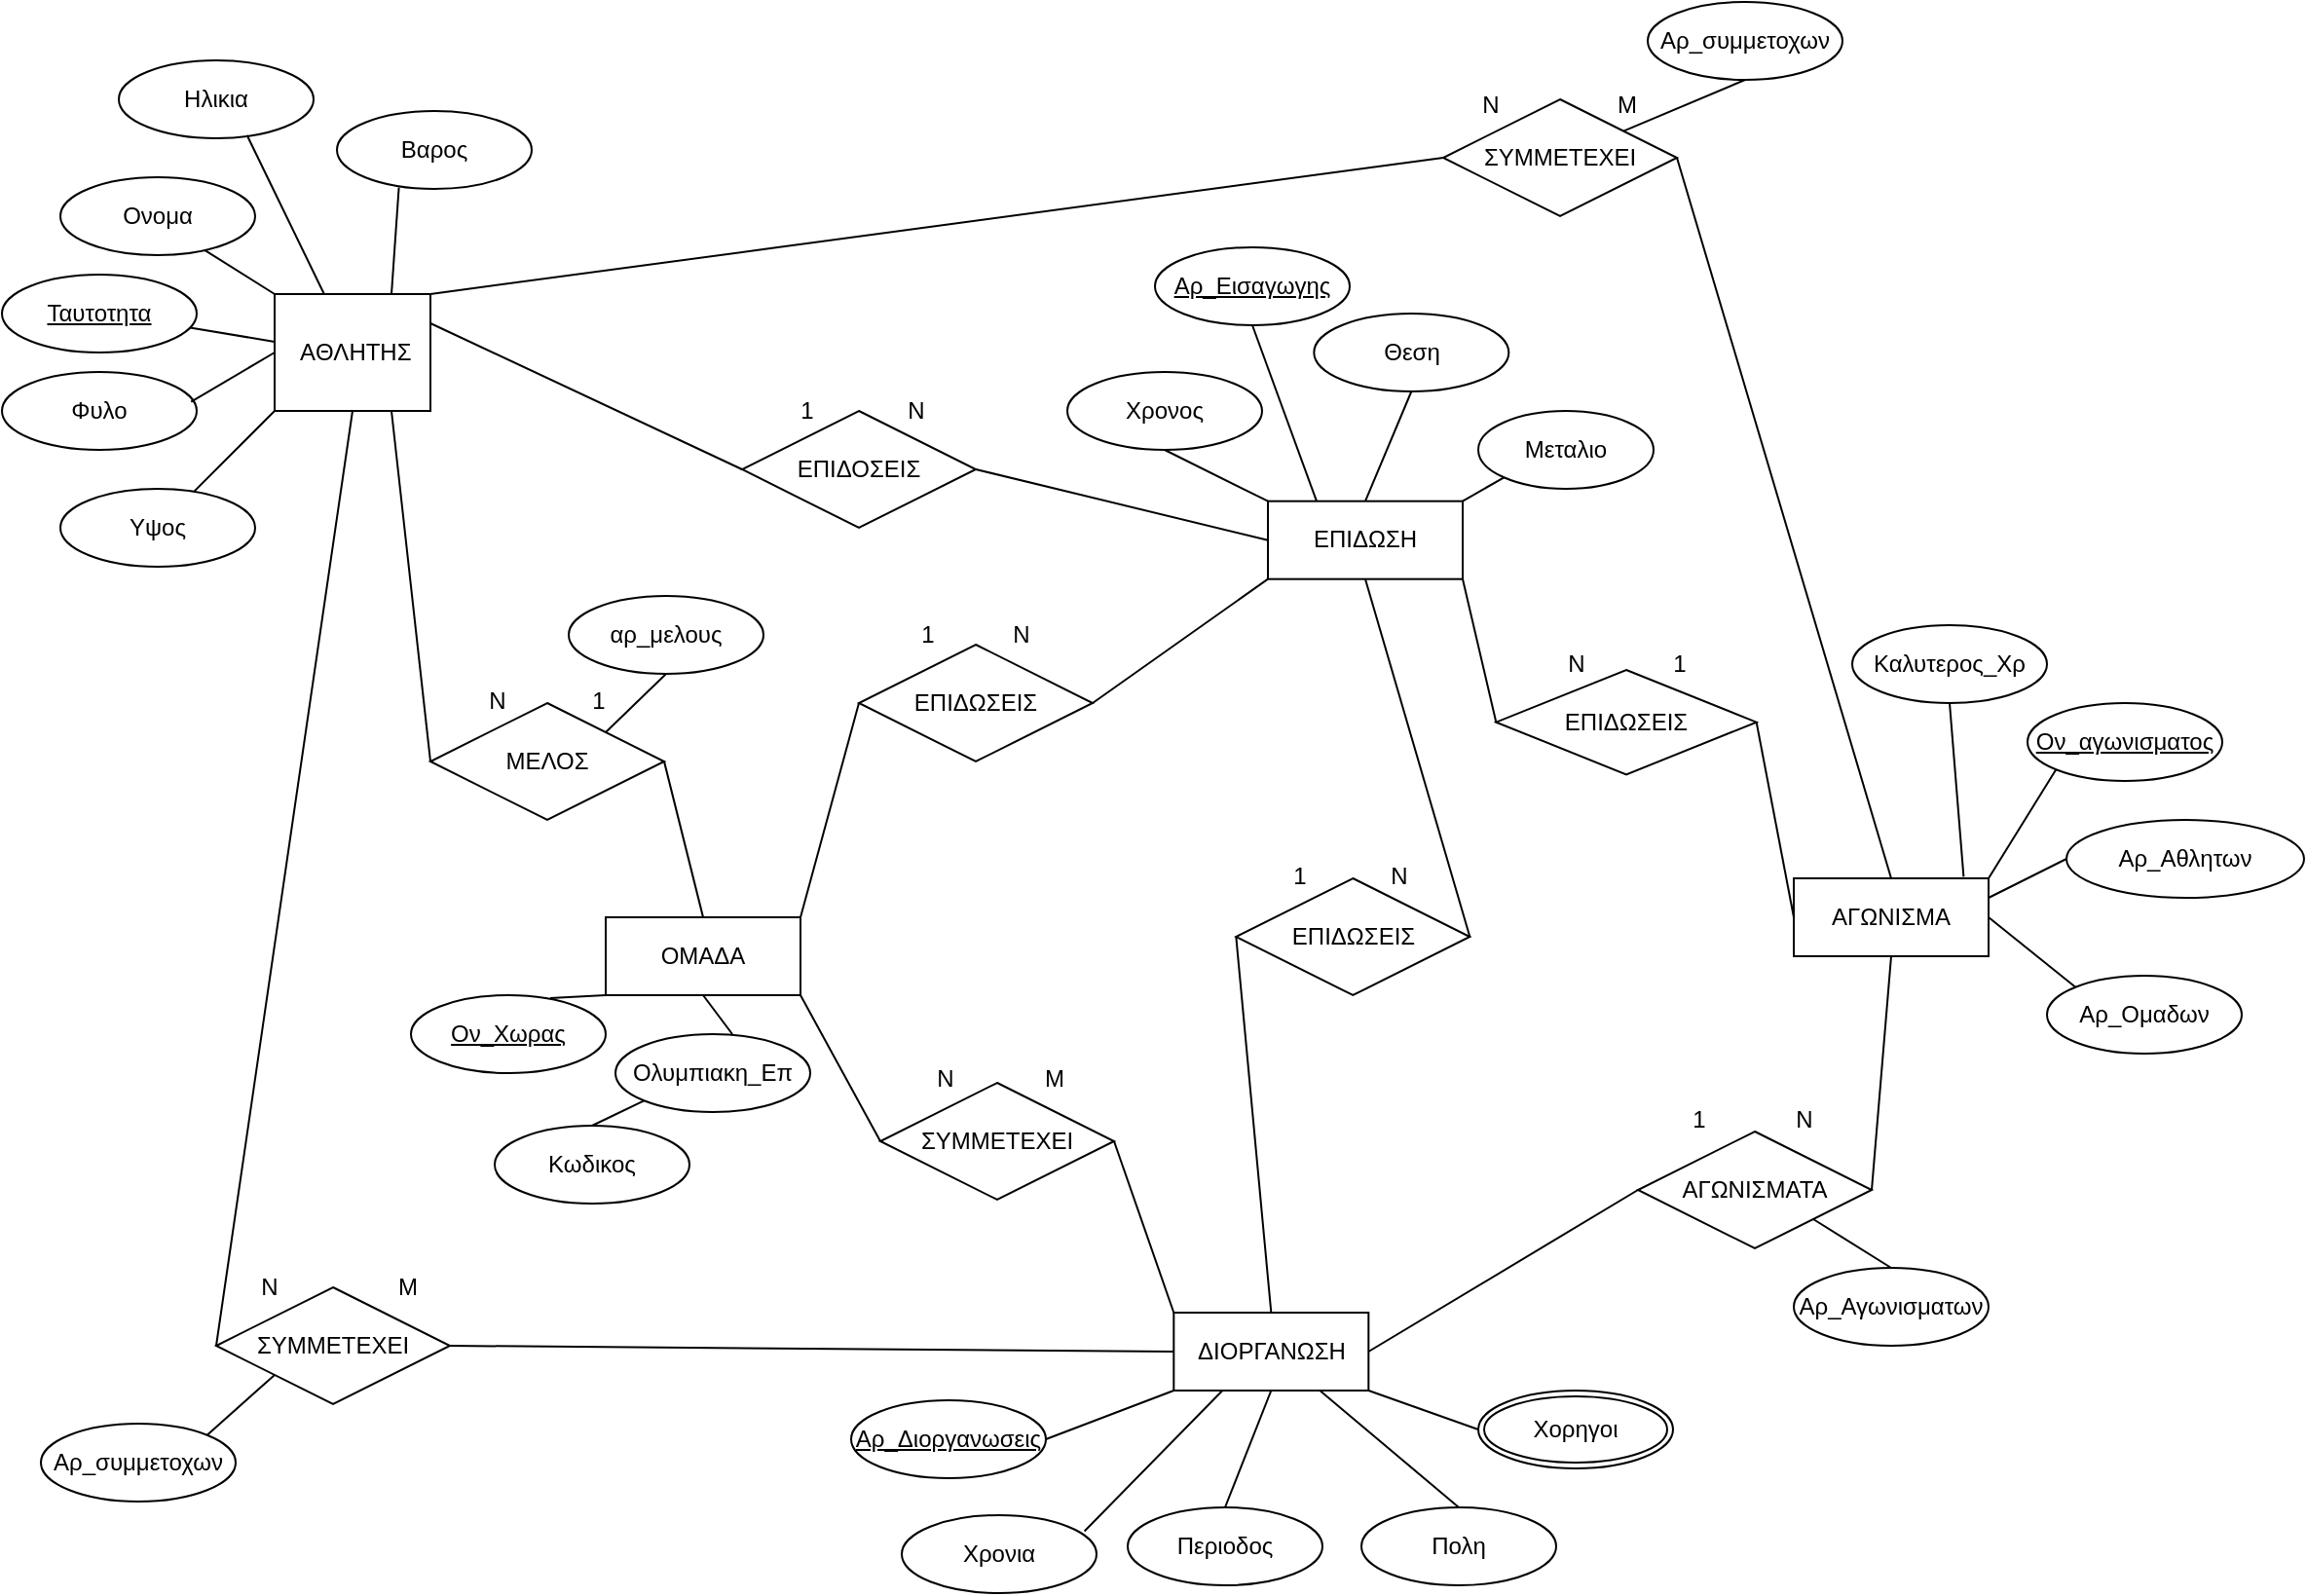 <mxfile version="24.2.2" type="github">
  <diagram name="Page-1" id="Fgl1zo-gYxCu_BVwuSPd">
    <mxGraphModel dx="555" dy="915" grid="0" gridSize="10" guides="1" tooltips="1" connect="1" arrows="1" fold="1" page="0" pageScale="1" pageWidth="850" pageHeight="1100" math="0" shadow="0">
      <root>
        <mxCell id="0" />
        <mxCell id="1" parent="0" />
        <mxCell id="SaBOYFDtfnJBCHH9wNTG-1" value="&amp;nbsp;AΘΛΗΤΗΣ" style="rounded=0;whiteSpace=wrap;html=1;" parent="1" vertex="1">
          <mxGeometry x="150" y="290" width="80" height="60" as="geometry" />
        </mxCell>
        <mxCell id="SaBOYFDtfnJBCHH9wNTG-2" value="Ονομα" style="ellipse;whiteSpace=wrap;html=1;align=center;rotation=0;" parent="1" vertex="1">
          <mxGeometry x="40" y="230" width="100" height="40" as="geometry" />
        </mxCell>
        <mxCell id="SaBOYFDtfnJBCHH9wNTG-3" value="Ηλικια" style="ellipse;whiteSpace=wrap;html=1;align=center;" parent="1" vertex="1">
          <mxGeometry x="70" y="170" width="100" height="40" as="geometry" />
        </mxCell>
        <mxCell id="SaBOYFDtfnJBCHH9wNTG-4" value="" style="endArrow=none;html=1;rounded=0;exitX=0.743;exitY=0.939;exitDx=0;exitDy=0;exitPerimeter=0;entryX=0;entryY=0;entryDx=0;entryDy=0;" parent="1" source="SaBOYFDtfnJBCHH9wNTG-2" target="SaBOYFDtfnJBCHH9wNTG-1" edge="1">
          <mxGeometry relative="1" as="geometry">
            <mxPoint x="110" y="350" as="sourcePoint" />
            <mxPoint x="270" y="350" as="targetPoint" />
          </mxGeometry>
        </mxCell>
        <mxCell id="SaBOYFDtfnJBCHH9wNTG-5" value="" style="endArrow=none;html=1;rounded=0;entryX=0.658;entryY=0.96;entryDx=0;entryDy=0;entryPerimeter=0;" parent="1" source="SaBOYFDtfnJBCHH9wNTG-1" target="SaBOYFDtfnJBCHH9wNTG-3" edge="1">
          <mxGeometry width="50" height="50" relative="1" as="geometry">
            <mxPoint x="170" y="290" as="sourcePoint" />
            <mxPoint x="190" y="220" as="targetPoint" />
          </mxGeometry>
        </mxCell>
        <mxCell id="SaBOYFDtfnJBCHH9wNTG-9" value="Βαρος" style="ellipse;whiteSpace=wrap;html=1;align=center;" parent="1" vertex="1">
          <mxGeometry x="182" y="196" width="100" height="40" as="geometry" />
        </mxCell>
        <mxCell id="SaBOYFDtfnJBCHH9wNTG-10" value="" style="endArrow=none;html=1;rounded=0;exitX=0.75;exitY=0;exitDx=0;exitDy=0;entryX=0.318;entryY=0.981;entryDx=0;entryDy=0;entryPerimeter=0;" parent="1" source="SaBOYFDtfnJBCHH9wNTG-1" target="SaBOYFDtfnJBCHH9wNTG-9" edge="1">
          <mxGeometry width="50" height="50" relative="1" as="geometry">
            <mxPoint x="240" y="280" as="sourcePoint" />
            <mxPoint x="290" y="230" as="targetPoint" />
          </mxGeometry>
        </mxCell>
        <mxCell id="SaBOYFDtfnJBCHH9wNTG-11" value="Ταυτοτητα" style="ellipse;whiteSpace=wrap;html=1;align=center;fontStyle=4;" parent="1" vertex="1">
          <mxGeometry x="10" y="280" width="100" height="40" as="geometry" />
        </mxCell>
        <mxCell id="SaBOYFDtfnJBCHH9wNTG-12" value="" style="endArrow=none;html=1;rounded=0;entryX=0;entryY=0.408;entryDx=0;entryDy=0;entryPerimeter=0;" parent="1" source="SaBOYFDtfnJBCHH9wNTG-11" target="SaBOYFDtfnJBCHH9wNTG-1" edge="1">
          <mxGeometry width="50" height="50" relative="1" as="geometry">
            <mxPoint x="150" y="320" as="sourcePoint" />
            <mxPoint x="200" y="357.24" as="targetPoint" />
          </mxGeometry>
        </mxCell>
        <mxCell id="SaBOYFDtfnJBCHH9wNTG-13" value="Φυλο" style="ellipse;whiteSpace=wrap;html=1;align=center;" parent="1" vertex="1">
          <mxGeometry x="10" y="330" width="100" height="40" as="geometry" />
        </mxCell>
        <mxCell id="SaBOYFDtfnJBCHH9wNTG-14" value="" style="endArrow=none;html=1;rounded=0;exitX=0.971;exitY=0.383;exitDx=0;exitDy=0;exitPerimeter=0;entryX=0;entryY=0.5;entryDx=0;entryDy=0;" parent="1" source="SaBOYFDtfnJBCHH9wNTG-13" target="SaBOYFDtfnJBCHH9wNTG-1" edge="1">
          <mxGeometry width="50" height="50" relative="1" as="geometry">
            <mxPoint x="150" y="320" as="sourcePoint" />
            <mxPoint x="200" y="270" as="targetPoint" />
          </mxGeometry>
        </mxCell>
        <mxCell id="SaBOYFDtfnJBCHH9wNTG-15" value="Υψος" style="ellipse;whiteSpace=wrap;html=1;align=center;" parent="1" vertex="1">
          <mxGeometry x="40" y="390" width="100" height="40" as="geometry" />
        </mxCell>
        <mxCell id="SaBOYFDtfnJBCHH9wNTG-16" value="" style="endArrow=none;html=1;rounded=0;entryX=0;entryY=1;entryDx=0;entryDy=0;" parent="1" source="SaBOYFDtfnJBCHH9wNTG-15" target="SaBOYFDtfnJBCHH9wNTG-1" edge="1">
          <mxGeometry width="50" height="50" relative="1" as="geometry">
            <mxPoint x="171.12" y="385.34" as="sourcePoint" />
            <mxPoint x="200" y="370.0" as="targetPoint" />
          </mxGeometry>
        </mxCell>
        <mxCell id="SaBOYFDtfnJBCHH9wNTG-17" value="ΣΥΜΜΕΤΕΧΕΙ" style="shape=rhombus;perimeter=rhombusPerimeter;whiteSpace=wrap;html=1;align=center;" parent="1" vertex="1">
          <mxGeometry x="120" y="800" width="120" height="60" as="geometry" />
        </mxCell>
        <mxCell id="SaBOYFDtfnJBCHH9wNTG-18" value="ΜΕΛΟΣ" style="shape=rhombus;perimeter=rhombusPerimeter;whiteSpace=wrap;html=1;align=center;" parent="1" vertex="1">
          <mxGeometry x="230" y="500" width="120" height="60" as="geometry" />
        </mxCell>
        <mxCell id="SaBOYFDtfnJBCHH9wNTG-19" value="ΣΥΜΜΕΤΕΧΕΙ" style="shape=rhombus;perimeter=rhombusPerimeter;whiteSpace=wrap;html=1;align=center;" parent="1" vertex="1">
          <mxGeometry x="750" y="190" width="120" height="60" as="geometry" />
        </mxCell>
        <mxCell id="SaBOYFDtfnJBCHH9wNTG-20" value="" style="endArrow=none;html=1;rounded=0;entryX=0.75;entryY=1;entryDx=0;entryDy=0;exitX=0;exitY=0.5;exitDx=0;exitDy=0;" parent="1" source="SaBOYFDtfnJBCHH9wNTG-18" target="SaBOYFDtfnJBCHH9wNTG-1" edge="1">
          <mxGeometry width="50" height="50" relative="1" as="geometry">
            <mxPoint x="230" y="540" as="sourcePoint" />
            <mxPoint x="280" y="490" as="targetPoint" />
          </mxGeometry>
        </mxCell>
        <mxCell id="SaBOYFDtfnJBCHH9wNTG-21" value="" style="endArrow=none;html=1;rounded=0;entryX=0.5;entryY=1;entryDx=0;entryDy=0;exitX=0;exitY=0.5;exitDx=0;exitDy=0;" parent="1" source="SaBOYFDtfnJBCHH9wNTG-17" target="SaBOYFDtfnJBCHH9wNTG-1" edge="1">
          <mxGeometry width="50" height="50" relative="1" as="geometry">
            <mxPoint x="230" y="440" as="sourcePoint" />
            <mxPoint x="280" y="390" as="targetPoint" />
          </mxGeometry>
        </mxCell>
        <mxCell id="SaBOYFDtfnJBCHH9wNTG-22" value="" style="endArrow=none;html=1;rounded=0;entryX=1;entryY=0;entryDx=0;entryDy=0;exitX=0;exitY=0.5;exitDx=0;exitDy=0;" parent="1" source="SaBOYFDtfnJBCHH9wNTG-19" target="SaBOYFDtfnJBCHH9wNTG-1" edge="1">
          <mxGeometry width="50" height="50" relative="1" as="geometry">
            <mxPoint x="300" y="450" as="sourcePoint" />
            <mxPoint x="350" y="400" as="targetPoint" />
          </mxGeometry>
        </mxCell>
        <mxCell id="SaBOYFDtfnJBCHH9wNTG-23" value="ΟΜΑΔΑ" style="whiteSpace=wrap;html=1;align=center;" parent="1" vertex="1">
          <mxGeometry x="320" y="610" width="100" height="40" as="geometry" />
        </mxCell>
        <mxCell id="SaBOYFDtfnJBCHH9wNTG-24" value="" style="endArrow=none;html=1;rounded=0;entryX=1;entryY=0.5;entryDx=0;entryDy=0;exitX=0.5;exitY=0;exitDx=0;exitDy=0;" parent="1" source="SaBOYFDtfnJBCHH9wNTG-23" target="SaBOYFDtfnJBCHH9wNTG-18" edge="1">
          <mxGeometry width="50" height="50" relative="1" as="geometry">
            <mxPoint x="200" y="640" as="sourcePoint" />
            <mxPoint x="140" y="590" as="targetPoint" />
          </mxGeometry>
        </mxCell>
        <mxCell id="SaBOYFDtfnJBCHH9wNTG-25" value="&lt;u&gt;Ον_Χωρας&lt;/u&gt;" style="ellipse;whiteSpace=wrap;html=1;align=center;" parent="1" vertex="1">
          <mxGeometry x="220" y="650" width="100" height="40" as="geometry" />
        </mxCell>
        <mxCell id="SaBOYFDtfnJBCHH9wNTG-26" value="" style="endArrow=none;html=1;rounded=0;exitX=0.715;exitY=0.037;exitDx=0;exitDy=0;exitPerimeter=0;entryX=0;entryY=1;entryDx=0;entryDy=0;" parent="1" source="SaBOYFDtfnJBCHH9wNTG-25" target="SaBOYFDtfnJBCHH9wNTG-23" edge="1">
          <mxGeometry width="50" height="50" relative="1" as="geometry">
            <mxPoint x="250" y="700" as="sourcePoint" />
            <mxPoint x="300" y="650" as="targetPoint" />
          </mxGeometry>
        </mxCell>
        <mxCell id="SaBOYFDtfnJBCHH9wNTG-27" value="Ολυμπιακη_Επ" style="ellipse;whiteSpace=wrap;html=1;align=center;" parent="1" vertex="1">
          <mxGeometry x="325" y="670" width="100" height="40" as="geometry" />
        </mxCell>
        <mxCell id="SaBOYFDtfnJBCHH9wNTG-28" value="" style="endArrow=none;html=1;rounded=0;exitX=0.6;exitY=0;exitDx=0;exitDy=0;exitPerimeter=0;entryX=0.5;entryY=1;entryDx=0;entryDy=0;" parent="1" source="SaBOYFDtfnJBCHH9wNTG-27" target="SaBOYFDtfnJBCHH9wNTG-23" edge="1">
          <mxGeometry width="50" height="50" relative="1" as="geometry">
            <mxPoint x="290" y="750" as="sourcePoint" />
            <mxPoint x="300" y="690" as="targetPoint" />
          </mxGeometry>
        </mxCell>
        <mxCell id="SaBOYFDtfnJBCHH9wNTG-31" value="ΔΙΟΡΓΑΝΩΣΗ" style="whiteSpace=wrap;html=1;align=center;" parent="1" vertex="1">
          <mxGeometry x="611.66" y="813" width="100" height="40" as="geometry" />
        </mxCell>
        <mxCell id="SaBOYFDtfnJBCHH9wNTG-32" value="ΣΥΜΜΕΤΕΧΕΙ" style="shape=rhombus;perimeter=rhombusPerimeter;whiteSpace=wrap;html=1;align=center;" parent="1" vertex="1">
          <mxGeometry x="461" y="695" width="120" height="60" as="geometry" />
        </mxCell>
        <mxCell id="SaBOYFDtfnJBCHH9wNTG-33" value="" style="endArrow=none;html=1;rounded=0;exitX=1;exitY=1;exitDx=0;exitDy=0;entryX=0;entryY=0.5;entryDx=0;entryDy=0;" parent="1" source="SaBOYFDtfnJBCHH9wNTG-23" target="SaBOYFDtfnJBCHH9wNTG-32" edge="1">
          <mxGeometry width="50" height="50" relative="1" as="geometry">
            <mxPoint x="320" y="800" as="sourcePoint" />
            <mxPoint x="370" y="750" as="targetPoint" />
          </mxGeometry>
        </mxCell>
        <mxCell id="SaBOYFDtfnJBCHH9wNTG-34" value="" style="endArrow=none;html=1;rounded=0;exitX=1;exitY=0.5;exitDx=0;exitDy=0;entryX=0;entryY=0;entryDx=0;entryDy=0;" parent="1" source="SaBOYFDtfnJBCHH9wNTG-32" target="SaBOYFDtfnJBCHH9wNTG-31" edge="1">
          <mxGeometry width="50" height="50" relative="1" as="geometry">
            <mxPoint x="460" y="870" as="sourcePoint" />
            <mxPoint x="550" y="970" as="targetPoint" />
          </mxGeometry>
        </mxCell>
        <mxCell id="SaBOYFDtfnJBCHH9wNTG-36" value="Χρονια" style="ellipse;whiteSpace=wrap;html=1;align=center;" parent="1" vertex="1">
          <mxGeometry x="472" y="917" width="100" height="40" as="geometry" />
        </mxCell>
        <mxCell id="SaBOYFDtfnJBCHH9wNTG-38" value="" style="endArrow=none;html=1;rounded=0;exitX=0.938;exitY=0.206;exitDx=0;exitDy=0;exitPerimeter=0;entryX=0.25;entryY=1;entryDx=0;entryDy=0;" parent="1" source="SaBOYFDtfnJBCHH9wNTG-36" target="SaBOYFDtfnJBCHH9wNTG-31" edge="1">
          <mxGeometry width="50" height="50" relative="1" as="geometry">
            <mxPoint x="453" y="713" as="sourcePoint" />
            <mxPoint x="608" y="863" as="targetPoint" />
          </mxGeometry>
        </mxCell>
        <mxCell id="SaBOYFDtfnJBCHH9wNTG-39" value="Πολη" style="ellipse;whiteSpace=wrap;html=1;align=center;" parent="1" vertex="1">
          <mxGeometry x="708" y="913" width="100" height="40" as="geometry" />
        </mxCell>
        <mxCell id="SaBOYFDtfnJBCHH9wNTG-40" value="" style="endArrow=none;html=1;rounded=0;exitX=0.5;exitY=0;exitDx=0;exitDy=0;entryX=0.75;entryY=1;entryDx=0;entryDy=0;" parent="1" source="SaBOYFDtfnJBCHH9wNTG-39" target="SaBOYFDtfnJBCHH9wNTG-31" edge="1">
          <mxGeometry width="50" height="50" relative="1" as="geometry">
            <mxPoint x="453" y="713" as="sourcePoint" />
            <mxPoint x="568" y="773" as="targetPoint" />
          </mxGeometry>
        </mxCell>
        <mxCell id="SaBOYFDtfnJBCHH9wNTG-41" value="Περιοδος" style="ellipse;whiteSpace=wrap;html=1;align=center;" parent="1" vertex="1">
          <mxGeometry x="588" y="913" width="100" height="40" as="geometry" />
        </mxCell>
        <mxCell id="SaBOYFDtfnJBCHH9wNTG-42" value="" style="endArrow=none;html=1;rounded=0;entryX=0.5;entryY=1;entryDx=0;entryDy=0;exitX=0.5;exitY=0;exitDx=0;exitDy=0;" parent="1" source="SaBOYFDtfnJBCHH9wNTG-41" target="SaBOYFDtfnJBCHH9wNTG-31" edge="1">
          <mxGeometry width="50" height="50" relative="1" as="geometry">
            <mxPoint x="493" y="673" as="sourcePoint" />
            <mxPoint x="543" y="623" as="targetPoint" />
          </mxGeometry>
        </mxCell>
        <mxCell id="SaBOYFDtfnJBCHH9wNTG-44" value="" style="endArrow=none;html=1;rounded=0;entryX=1;entryY=0.5;entryDx=0;entryDy=0;exitX=0;exitY=0.5;exitDx=0;exitDy=0;" parent="1" source="SaBOYFDtfnJBCHH9wNTG-31" target="SaBOYFDtfnJBCHH9wNTG-17" edge="1">
          <mxGeometry width="50" height="50" relative="1" as="geometry">
            <mxPoint x="440" y="720" as="sourcePoint" />
            <mxPoint x="490" y="670" as="targetPoint" />
          </mxGeometry>
        </mxCell>
        <mxCell id="SaBOYFDtfnJBCHH9wNTG-46" value="ΑΓΩΝΙΣΜΑ" style="whiteSpace=wrap;html=1;align=center;" parent="1" vertex="1">
          <mxGeometry x="930" y="590.0" width="100" height="40" as="geometry" />
        </mxCell>
        <mxCell id="SaBOYFDtfnJBCHH9wNTG-47" value="ΑΓΩΝΙΣΜΑΤΑ" style="shape=rhombus;perimeter=rhombusPerimeter;whiteSpace=wrap;html=1;align=center;" parent="1" vertex="1">
          <mxGeometry x="850" y="720" width="120" height="60" as="geometry" />
        </mxCell>
        <mxCell id="SaBOYFDtfnJBCHH9wNTG-48" value="" style="endArrow=none;html=1;rounded=0;exitX=1;exitY=0.5;exitDx=0;exitDy=0;entryX=0;entryY=0.5;entryDx=0;entryDy=0;" parent="1" source="SaBOYFDtfnJBCHH9wNTG-31" target="SaBOYFDtfnJBCHH9wNTG-47" edge="1">
          <mxGeometry width="50" height="50" relative="1" as="geometry">
            <mxPoint x="660" y="670" as="sourcePoint" />
            <mxPoint x="710" y="620" as="targetPoint" />
          </mxGeometry>
        </mxCell>
        <mxCell id="SaBOYFDtfnJBCHH9wNTG-49" value="" style="endArrow=none;html=1;rounded=0;entryX=0.5;entryY=1;entryDx=0;entryDy=0;exitX=1;exitY=0.5;exitDx=0;exitDy=0;" parent="1" source="SaBOYFDtfnJBCHH9wNTG-47" target="SaBOYFDtfnJBCHH9wNTG-46" edge="1">
          <mxGeometry width="50" height="50" relative="1" as="geometry">
            <mxPoint x="660" y="670" as="sourcePoint" />
            <mxPoint x="710" y="620" as="targetPoint" />
          </mxGeometry>
        </mxCell>
        <mxCell id="SaBOYFDtfnJBCHH9wNTG-50" value="" style="endArrow=none;html=1;rounded=0;entryX=1;entryY=0.5;entryDx=0;entryDy=0;exitX=0.5;exitY=0;exitDx=0;exitDy=0;" parent="1" source="SaBOYFDtfnJBCHH9wNTG-46" target="SaBOYFDtfnJBCHH9wNTG-19" edge="1">
          <mxGeometry width="50" height="50" relative="1" as="geometry">
            <mxPoint x="630" y="390" as="sourcePoint" />
            <mxPoint x="680" y="340" as="targetPoint" />
          </mxGeometry>
        </mxCell>
        <mxCell id="SaBOYFDtfnJBCHH9wNTG-51" value="&lt;u&gt;Ον_αγωνισματος&lt;/u&gt;" style="ellipse;whiteSpace=wrap;html=1;align=center;" parent="1" vertex="1">
          <mxGeometry x="1050" y="500" width="100" height="40" as="geometry" />
        </mxCell>
        <mxCell id="SaBOYFDtfnJBCHH9wNTG-52" value="" style="endArrow=none;html=1;rounded=0;exitX=1;exitY=0;exitDx=0;exitDy=0;entryX=0;entryY=1;entryDx=0;entryDy=0;" parent="1" source="SaBOYFDtfnJBCHH9wNTG-46" target="SaBOYFDtfnJBCHH9wNTG-51" edge="1">
          <mxGeometry width="50" height="50" relative="1" as="geometry">
            <mxPoint x="820" y="892.07" as="sourcePoint" />
            <mxPoint x="1050" y="496.34" as="targetPoint" />
          </mxGeometry>
        </mxCell>
        <mxCell id="SaBOYFDtfnJBCHH9wNTG-53" value="" style="endArrow=none;html=1;rounded=0;exitX=0;exitY=1;exitDx=0;exitDy=0;entryX=0.5;entryY=0;entryDx=0;entryDy=0;" parent="1" source="SaBOYFDtfnJBCHH9wNTG-27" target="SaBOYFDtfnJBCHH9wNTG-54" edge="1">
          <mxGeometry width="50" height="50" relative="1" as="geometry">
            <mxPoint x="200" y="830" as="sourcePoint" />
            <mxPoint x="190" y="850" as="targetPoint" />
          </mxGeometry>
        </mxCell>
        <mxCell id="SaBOYFDtfnJBCHH9wNTG-54" value="Κωδικος" style="ellipse;whiteSpace=wrap;html=1;align=center;" parent="1" vertex="1">
          <mxGeometry x="263" y="717" width="100" height="40" as="geometry" />
        </mxCell>
        <mxCell id="SaBOYFDtfnJBCHH9wNTG-59" value="ΕΠΙΔΩΣΗ" style="whiteSpace=wrap;html=1;align=center;" parent="1" vertex="1">
          <mxGeometry x="660" y="396.34" width="100" height="40" as="geometry" />
        </mxCell>
        <mxCell id="SaBOYFDtfnJBCHH9wNTG-60" value="ΕΠΙΔΩΣΕΙΣ" style="shape=rhombus;perimeter=rhombusPerimeter;whiteSpace=wrap;html=1;align=center;rotation=0;" parent="1" vertex="1">
          <mxGeometry x="777.17" y="483.0" width="133.66" height="53.66" as="geometry" />
        </mxCell>
        <mxCell id="SaBOYFDtfnJBCHH9wNTG-61" value="" style="endArrow=none;html=1;rounded=0;entryX=1;entryY=1;entryDx=0;entryDy=0;exitX=0;exitY=0.5;exitDx=0;exitDy=0;" parent="1" source="SaBOYFDtfnJBCHH9wNTG-60" target="SaBOYFDtfnJBCHH9wNTG-59" edge="1">
          <mxGeometry width="50" height="50" relative="1" as="geometry">
            <mxPoint x="745" y="488.17" as="sourcePoint" />
            <mxPoint x="795" y="438.17" as="targetPoint" />
          </mxGeometry>
        </mxCell>
        <mxCell id="SaBOYFDtfnJBCHH9wNTG-62" value="" style="endArrow=none;html=1;rounded=0;entryX=1;entryY=0.5;entryDx=0;entryDy=0;exitX=0;exitY=0.5;exitDx=0;exitDy=0;" parent="1" source="SaBOYFDtfnJBCHH9wNTG-46" target="SaBOYFDtfnJBCHH9wNTG-60" edge="1">
          <mxGeometry width="50" height="50" relative="1" as="geometry">
            <mxPoint x="760" y="380" as="sourcePoint" />
            <mxPoint x="810" y="330" as="targetPoint" />
          </mxGeometry>
        </mxCell>
        <mxCell id="SaBOYFDtfnJBCHH9wNTG-63" value="ΕΠΙΔΟΣΕΙΣ" style="shape=rhombus;perimeter=rhombusPerimeter;whiteSpace=wrap;html=1;align=center;fontStyle=0" parent="1" vertex="1">
          <mxGeometry x="390" y="350" width="120" height="60" as="geometry" />
        </mxCell>
        <mxCell id="SaBOYFDtfnJBCHH9wNTG-64" value="" style="endArrow=none;html=1;rounded=0;exitX=1;exitY=0.25;exitDx=0;exitDy=0;entryX=0;entryY=0.5;entryDx=0;entryDy=0;" parent="1" source="SaBOYFDtfnJBCHH9wNTG-1" target="SaBOYFDtfnJBCHH9wNTG-63" edge="1">
          <mxGeometry width="50" height="50" relative="1" as="geometry">
            <mxPoint x="510" y="420" as="sourcePoint" />
            <mxPoint x="560" y="370" as="targetPoint" />
          </mxGeometry>
        </mxCell>
        <mxCell id="SaBOYFDtfnJBCHH9wNTG-65" value="" style="endArrow=none;html=1;rounded=0;entryX=0;entryY=0.5;entryDx=0;entryDy=0;exitX=1;exitY=0.5;exitDx=0;exitDy=0;" parent="1" source="SaBOYFDtfnJBCHH9wNTG-63" target="SaBOYFDtfnJBCHH9wNTG-59" edge="1">
          <mxGeometry width="50" height="50" relative="1" as="geometry">
            <mxPoint x="495" y="528.17" as="sourcePoint" />
            <mxPoint x="545" y="478.17" as="targetPoint" />
          </mxGeometry>
        </mxCell>
        <mxCell id="SaBOYFDtfnJBCHH9wNTG-69" value="Θεση" style="ellipse;whiteSpace=wrap;html=1;align=center;" parent="1" vertex="1">
          <mxGeometry x="683.66" y="300" width="100" height="40" as="geometry" />
        </mxCell>
        <mxCell id="SaBOYFDtfnJBCHH9wNTG-70" value="Χρονος" style="ellipse;whiteSpace=wrap;html=1;align=center;" parent="1" vertex="1">
          <mxGeometry x="557" y="330" width="100" height="40" as="geometry" />
        </mxCell>
        <mxCell id="SaBOYFDtfnJBCHH9wNTG-71" value="Μεταλιο" style="ellipse;whiteSpace=wrap;html=1;align=center;" parent="1" vertex="1">
          <mxGeometry x="768" y="350" width="90" height="40" as="geometry" />
        </mxCell>
        <mxCell id="SaBOYFDtfnJBCHH9wNTG-73" value="ΕΠΙΔΩΣΕΙΣ" style="shape=rhombus;perimeter=rhombusPerimeter;whiteSpace=wrap;html=1;align=center;" parent="1" vertex="1">
          <mxGeometry x="643.66" y="590" width="120" height="60" as="geometry" />
        </mxCell>
        <mxCell id="SaBOYFDtfnJBCHH9wNTG-74" value="" style="endArrow=none;html=1;rounded=0;exitX=0.5;exitY=0;exitDx=0;exitDy=0;entryX=0;entryY=0.5;entryDx=0;entryDy=0;" parent="1" source="SaBOYFDtfnJBCHH9wNTG-31" target="SaBOYFDtfnJBCHH9wNTG-73" edge="1">
          <mxGeometry width="50" height="50" relative="1" as="geometry">
            <mxPoint x="600" y="670" as="sourcePoint" />
            <mxPoint x="650" y="620" as="targetPoint" />
          </mxGeometry>
        </mxCell>
        <mxCell id="SaBOYFDtfnJBCHH9wNTG-75" value="" style="endArrow=none;html=1;rounded=0;entryX=0.5;entryY=1;entryDx=0;entryDy=0;exitX=1;exitY=0.5;exitDx=0;exitDy=0;" parent="1" source="SaBOYFDtfnJBCHH9wNTG-73" target="SaBOYFDtfnJBCHH9wNTG-59" edge="1">
          <mxGeometry width="50" height="50" relative="1" as="geometry">
            <mxPoint x="600" y="670" as="sourcePoint" />
            <mxPoint x="650" y="620" as="targetPoint" />
          </mxGeometry>
        </mxCell>
        <mxCell id="SaBOYFDtfnJBCHH9wNTG-76" value="" style="endArrow=none;html=1;rounded=0;entryX=0.5;entryY=1;entryDx=0;entryDy=0;exitX=0;exitY=0;exitDx=0;exitDy=0;" parent="1" source="SaBOYFDtfnJBCHH9wNTG-59" target="SaBOYFDtfnJBCHH9wNTG-70" edge="1">
          <mxGeometry width="50" height="50" relative="1" as="geometry">
            <mxPoint x="620" y="470" as="sourcePoint" />
            <mxPoint x="650" y="380" as="targetPoint" />
          </mxGeometry>
        </mxCell>
        <mxCell id="SaBOYFDtfnJBCHH9wNTG-77" value="" style="endArrow=none;html=1;rounded=0;entryX=0.5;entryY=1;entryDx=0;entryDy=0;exitX=0.5;exitY=0;exitDx=0;exitDy=0;" parent="1" source="SaBOYFDtfnJBCHH9wNTG-59" target="SaBOYFDtfnJBCHH9wNTG-69" edge="1">
          <mxGeometry width="50" height="50" relative="1" as="geometry">
            <mxPoint x="620" y="470" as="sourcePoint" />
            <mxPoint x="670" y="420" as="targetPoint" />
          </mxGeometry>
        </mxCell>
        <mxCell id="SaBOYFDtfnJBCHH9wNTG-78" value="" style="endArrow=none;html=1;rounded=0;entryX=0;entryY=1;entryDx=0;entryDy=0;exitX=1;exitY=0;exitDx=0;exitDy=0;" parent="1" source="SaBOYFDtfnJBCHH9wNTG-59" target="SaBOYFDtfnJBCHH9wNTG-71" edge="1">
          <mxGeometry width="50" height="50" relative="1" as="geometry">
            <mxPoint x="620" y="470" as="sourcePoint" />
            <mxPoint x="670" y="420" as="targetPoint" />
          </mxGeometry>
        </mxCell>
        <mxCell id="SaBOYFDtfnJBCHH9wNTG-81" value="Αρ_Αθλητων" style="ellipse;whiteSpace=wrap;html=1;align=center;" parent="1" vertex="1">
          <mxGeometry x="1070" y="560" width="122" height="40" as="geometry" />
        </mxCell>
        <mxCell id="SaBOYFDtfnJBCHH9wNTG-82" value="Αρ_Ομαδων" style="ellipse;whiteSpace=wrap;html=1;align=center;" parent="1" vertex="1">
          <mxGeometry x="1060" y="640" width="100" height="40" as="geometry" />
        </mxCell>
        <mxCell id="SaBOYFDtfnJBCHH9wNTG-83" value="" style="endArrow=none;html=1;rounded=0;entryX=0;entryY=0;entryDx=0;entryDy=0;exitX=1;exitY=0.5;exitDx=0;exitDy=0;" parent="1" source="SaBOYFDtfnJBCHH9wNTG-46" target="SaBOYFDtfnJBCHH9wNTG-82" edge="1">
          <mxGeometry width="50" height="50" relative="1" as="geometry">
            <mxPoint x="670" y="640" as="sourcePoint" />
            <mxPoint x="720" y="590" as="targetPoint" />
          </mxGeometry>
        </mxCell>
        <mxCell id="SaBOYFDtfnJBCHH9wNTG-84" value="" style="endArrow=none;html=1;rounded=0;entryX=0;entryY=0.5;entryDx=0;entryDy=0;exitX=1;exitY=0.25;exitDx=0;exitDy=0;" parent="1" source="SaBOYFDtfnJBCHH9wNTG-46" target="SaBOYFDtfnJBCHH9wNTG-81" edge="1">
          <mxGeometry width="50" height="50" relative="1" as="geometry">
            <mxPoint x="670" y="640" as="sourcePoint" />
            <mxPoint x="720" y="590" as="targetPoint" />
          </mxGeometry>
        </mxCell>
        <mxCell id="SaBOYFDtfnJBCHH9wNTG-88" value="ΕΠΙΔΩΣΕΙΣ" style="shape=rhombus;perimeter=rhombusPerimeter;whiteSpace=wrap;html=1;align=center;" parent="1" vertex="1">
          <mxGeometry x="450" y="470" width="120" height="60" as="geometry" />
        </mxCell>
        <mxCell id="SaBOYFDtfnJBCHH9wNTG-89" value="" style="endArrow=none;html=1;rounded=0;entryX=0;entryY=0.5;entryDx=0;entryDy=0;exitX=1;exitY=0;exitDx=0;exitDy=0;" parent="1" source="SaBOYFDtfnJBCHH9wNTG-23" target="SaBOYFDtfnJBCHH9wNTG-88" edge="1">
          <mxGeometry width="50" height="50" relative="1" as="geometry">
            <mxPoint x="400" y="600" as="sourcePoint" />
            <mxPoint x="450" y="550" as="targetPoint" />
          </mxGeometry>
        </mxCell>
        <mxCell id="SaBOYFDtfnJBCHH9wNTG-90" value="" style="endArrow=none;html=1;rounded=0;entryX=0;entryY=1;entryDx=0;entryDy=0;exitX=1;exitY=0.5;exitDx=0;exitDy=0;" parent="1" source="SaBOYFDtfnJBCHH9wNTG-88" target="SaBOYFDtfnJBCHH9wNTG-59" edge="1">
          <mxGeometry width="50" height="50" relative="1" as="geometry">
            <mxPoint x="400" y="600" as="sourcePoint" />
            <mxPoint x="450" y="550" as="targetPoint" />
          </mxGeometry>
        </mxCell>
        <mxCell id="SaBOYFDtfnJBCHH9wNTG-95" value="Καλυτερος_Χρ" style="ellipse;whiteSpace=wrap;html=1;align=center;" parent="1" vertex="1">
          <mxGeometry x="960" y="460" width="100" height="40" as="geometry" />
        </mxCell>
        <mxCell id="SaBOYFDtfnJBCHH9wNTG-96" value="" style="endArrow=none;html=1;rounded=0;exitX=0.872;exitY=-0.02;exitDx=0;exitDy=0;exitPerimeter=0;entryX=0.5;entryY=1;entryDx=0;entryDy=0;" parent="1" source="SaBOYFDtfnJBCHH9wNTG-46" target="SaBOYFDtfnJBCHH9wNTG-95" edge="1">
          <mxGeometry width="50" height="50" relative="1" as="geometry">
            <mxPoint x="960" y="570" as="sourcePoint" />
            <mxPoint x="1040" y="500" as="targetPoint" />
          </mxGeometry>
        </mxCell>
        <mxCell id="SaBOYFDtfnJBCHH9wNTG-98" value="Χορηγοι" style="ellipse;shape=doubleEllipse;margin=3;whiteSpace=wrap;html=1;align=center;" parent="1" vertex="1">
          <mxGeometry x="768" y="853" width="100" height="40" as="geometry" />
        </mxCell>
        <mxCell id="SaBOYFDtfnJBCHH9wNTG-99" value="" style="endArrow=none;html=1;rounded=0;entryX=0;entryY=0.5;entryDx=0;entryDy=0;exitX=1;exitY=1;exitDx=0;exitDy=0;" parent="1" source="SaBOYFDtfnJBCHH9wNTG-31" target="SaBOYFDtfnJBCHH9wNTG-98" edge="1">
          <mxGeometry width="50" height="50" relative="1" as="geometry">
            <mxPoint x="648" y="823" as="sourcePoint" />
            <mxPoint x="698" y="773" as="targetPoint" />
          </mxGeometry>
        </mxCell>
        <mxCell id="SaBOYFDtfnJBCHH9wNTG-103" value="" style="endArrow=none;html=1;rounded=0;exitX=1;exitY=0;exitDx=0;exitDy=0;entryX=0.5;entryY=1;entryDx=0;entryDy=0;" parent="1" source="SaBOYFDtfnJBCHH9wNTG-18" target="SaBOYFDtfnJBCHH9wNTG-105" edge="1">
          <mxGeometry width="50" height="50" relative="1" as="geometry">
            <mxPoint x="325" y="505" as="sourcePoint" />
            <mxPoint x="350" y="490" as="targetPoint" />
          </mxGeometry>
        </mxCell>
        <mxCell id="SaBOYFDtfnJBCHH9wNTG-105" value="αρ_μελους" style="ellipse;whiteSpace=wrap;html=1;align=center;" parent="1" vertex="1">
          <mxGeometry x="301" y="445.0" width="100" height="40" as="geometry" />
        </mxCell>
        <mxCell id="SaBOYFDtfnJBCHH9wNTG-107" value="Αρ_συμμετοχων" style="ellipse;whiteSpace=wrap;html=1;align=center;" parent="1" vertex="1">
          <mxGeometry x="30" y="870" width="100" height="40" as="geometry" />
        </mxCell>
        <mxCell id="SaBOYFDtfnJBCHH9wNTG-108" value="" style="endArrow=none;html=1;rounded=0;entryX=0;entryY=1;entryDx=0;entryDy=0;exitX=1;exitY=0;exitDx=0;exitDy=0;" parent="1" source="SaBOYFDtfnJBCHH9wNTG-107" target="SaBOYFDtfnJBCHH9wNTG-17" edge="1">
          <mxGeometry width="50" height="50" relative="1" as="geometry">
            <mxPoint x="100" y="910" as="sourcePoint" />
            <mxPoint x="150" y="860" as="targetPoint" />
          </mxGeometry>
        </mxCell>
        <mxCell id="SaBOYFDtfnJBCHH9wNTG-109" value="Αρ_Αγωνισματων" style="ellipse;whiteSpace=wrap;html=1;align=center;" parent="1" vertex="1">
          <mxGeometry x="930" y="790" width="100" height="40" as="geometry" />
        </mxCell>
        <mxCell id="SaBOYFDtfnJBCHH9wNTG-110" value="" style="endArrow=none;html=1;rounded=0;entryX=1;entryY=1;entryDx=0;entryDy=0;exitX=0.5;exitY=0;exitDx=0;exitDy=0;" parent="1" source="SaBOYFDtfnJBCHH9wNTG-109" target="SaBOYFDtfnJBCHH9wNTG-47" edge="1">
          <mxGeometry width="50" height="50" relative="1" as="geometry">
            <mxPoint x="870" y="820" as="sourcePoint" />
            <mxPoint x="920" y="770" as="targetPoint" />
          </mxGeometry>
        </mxCell>
        <mxCell id="SaBOYFDtfnJBCHH9wNTG-111" value="Αρ_συμμετοχων" style="ellipse;whiteSpace=wrap;html=1;align=center;" parent="1" vertex="1">
          <mxGeometry x="855.0" y="140" width="100" height="40" as="geometry" />
        </mxCell>
        <mxCell id="SaBOYFDtfnJBCHH9wNTG-113" value="" style="endArrow=none;html=1;rounded=0;entryX=0.5;entryY=1;entryDx=0;entryDy=0;" parent="1" source="SaBOYFDtfnJBCHH9wNTG-19" target="SaBOYFDtfnJBCHH9wNTG-111" edge="1">
          <mxGeometry width="50" height="50" relative="1" as="geometry">
            <mxPoint x="620" y="220" as="sourcePoint" />
            <mxPoint x="670" y="170" as="targetPoint" />
          </mxGeometry>
        </mxCell>
        <mxCell id="BIJytkbimMIV494mVcYu-1" value="1" style="text;html=1;align=center;verticalAlign=middle;resizable=0;points=[];autosize=1;strokeColor=none;fillColor=none;" vertex="1" parent="1">
          <mxGeometry x="410" y="337" width="25" height="26" as="geometry" />
        </mxCell>
        <mxCell id="BIJytkbimMIV494mVcYu-2" value="N" style="text;html=1;align=center;verticalAlign=middle;resizable=0;points=[];autosize=1;strokeColor=none;fillColor=none;" vertex="1" parent="1">
          <mxGeometry x="465" y="337" width="27" height="26" as="geometry" />
        </mxCell>
        <mxCell id="BIJytkbimMIV494mVcYu-3" value="1" style="text;html=1;align=center;verticalAlign=middle;resizable=0;points=[];autosize=1;strokeColor=none;fillColor=none;" vertex="1" parent="1">
          <mxGeometry x="472" y="452" width="25" height="26" as="geometry" />
        </mxCell>
        <mxCell id="BIJytkbimMIV494mVcYu-4" value="N" style="text;html=1;align=center;verticalAlign=middle;resizable=0;points=[];autosize=1;strokeColor=none;fillColor=none;" vertex="1" parent="1">
          <mxGeometry x="519" y="452" width="27" height="26" as="geometry" />
        </mxCell>
        <mxCell id="BIJytkbimMIV494mVcYu-5" value="N" style="text;html=1;align=center;verticalAlign=middle;resizable=0;points=[];autosize=1;strokeColor=none;fillColor=none;" vertex="1" parent="1">
          <mxGeometry x="250" y="486.34" width="27" height="26" as="geometry" />
        </mxCell>
        <mxCell id="BIJytkbimMIV494mVcYu-6" value="1" style="text;html=1;align=center;verticalAlign=middle;resizable=0;points=[];autosize=1;strokeColor=none;fillColor=none;" vertex="1" parent="1">
          <mxGeometry x="303" y="486.34" width="25" height="26" as="geometry" />
        </mxCell>
        <mxCell id="BIJytkbimMIV494mVcYu-7" value="N" style="text;html=1;align=center;verticalAlign=middle;resizable=0;points=[];autosize=1;strokeColor=none;fillColor=none;" vertex="1" parent="1">
          <mxGeometry x="480" y="680" width="27" height="26" as="geometry" />
        </mxCell>
        <mxCell id="BIJytkbimMIV494mVcYu-8" value="M" style="text;html=1;align=center;verticalAlign=middle;resizable=0;points=[];autosize=1;strokeColor=none;fillColor=none;" vertex="1" parent="1">
          <mxGeometry x="536" y="680" width="28" height="26" as="geometry" />
        </mxCell>
        <mxCell id="BIJytkbimMIV494mVcYu-9" value="N" style="text;html=1;align=center;verticalAlign=middle;resizable=0;points=[];autosize=1;strokeColor=none;fillColor=none;" vertex="1" parent="1">
          <mxGeometry x="133" y="787" width="27" height="26" as="geometry" />
        </mxCell>
        <mxCell id="BIJytkbimMIV494mVcYu-11" value="M" style="text;html=1;align=center;verticalAlign=middle;resizable=0;points=[];autosize=1;strokeColor=none;fillColor=none;" vertex="1" parent="1">
          <mxGeometry x="204" y="787" width="28" height="26" as="geometry" />
        </mxCell>
        <mxCell id="BIJytkbimMIV494mVcYu-12" value="1" style="text;html=1;align=center;verticalAlign=middle;resizable=0;points=[];autosize=1;strokeColor=none;fillColor=none;" vertex="1" parent="1">
          <mxGeometry x="663" y="576" width="25" height="26" as="geometry" />
        </mxCell>
        <mxCell id="BIJytkbimMIV494mVcYu-13" value="N" style="text;html=1;align=center;verticalAlign=middle;resizable=0;points=[];autosize=1;strokeColor=none;fillColor=none;" vertex="1" parent="1">
          <mxGeometry x="713" y="576" width="27" height="26" as="geometry" />
        </mxCell>
        <mxCell id="BIJytkbimMIV494mVcYu-14" value="1" style="text;html=1;align=center;verticalAlign=middle;resizable=0;points=[];autosize=1;strokeColor=none;fillColor=none;" vertex="1" parent="1">
          <mxGeometry x="858" y="467" width="25" height="26" as="geometry" />
        </mxCell>
        <mxCell id="BIJytkbimMIV494mVcYu-15" value="N" style="text;html=1;align=center;verticalAlign=middle;resizable=0;points=[];autosize=1;strokeColor=none;fillColor=none;" vertex="1" parent="1">
          <mxGeometry x="804.5" y="467" width="27" height="26" as="geometry" />
        </mxCell>
        <mxCell id="BIJytkbimMIV494mVcYu-16" value="N" style="text;html=1;align=center;verticalAlign=middle;resizable=0;points=[];autosize=1;strokeColor=none;fillColor=none;" vertex="1" parent="1">
          <mxGeometry x="760" y="180" width="27" height="26" as="geometry" />
        </mxCell>
        <mxCell id="BIJytkbimMIV494mVcYu-17" value="M" style="text;html=1;align=center;verticalAlign=middle;resizable=0;points=[];autosize=1;strokeColor=none;fillColor=none;" vertex="1" parent="1">
          <mxGeometry x="830" y="180" width="28" height="26" as="geometry" />
        </mxCell>
        <mxCell id="BIJytkbimMIV494mVcYu-18" value="1" style="text;html=1;align=center;verticalAlign=middle;resizable=0;points=[];autosize=1;strokeColor=none;fillColor=none;" vertex="1" parent="1">
          <mxGeometry x="868" y="701" width="25" height="26" as="geometry" />
        </mxCell>
        <mxCell id="BIJytkbimMIV494mVcYu-19" value="N" style="text;html=1;align=center;verticalAlign=middle;resizable=0;points=[];autosize=1;strokeColor=none;fillColor=none;" vertex="1" parent="1">
          <mxGeometry x="921" y="701" width="27" height="26" as="geometry" />
        </mxCell>
        <mxCell id="BIJytkbimMIV494mVcYu-21" value="Αρ_Διοργανωσεις" style="ellipse;whiteSpace=wrap;html=1;align=center;fontStyle=4;" vertex="1" parent="1">
          <mxGeometry x="446" y="858" width="100" height="40" as="geometry" />
        </mxCell>
        <mxCell id="BIJytkbimMIV494mVcYu-22" value="" style="endArrow=none;html=1;rounded=0;entryX=0;entryY=1;entryDx=0;entryDy=0;exitX=1;exitY=0.5;exitDx=0;exitDy=0;" edge="1" parent="1" source="BIJytkbimMIV494mVcYu-21" target="SaBOYFDtfnJBCHH9wNTG-31">
          <mxGeometry width="50" height="50" relative="1" as="geometry">
            <mxPoint x="639" y="800" as="sourcePoint" />
            <mxPoint x="689" y="750" as="targetPoint" />
          </mxGeometry>
        </mxCell>
        <mxCell id="BIJytkbimMIV494mVcYu-24" value="Αρ_Εισαγωγης" style="ellipse;whiteSpace=wrap;html=1;align=center;fontStyle=4;" vertex="1" parent="1">
          <mxGeometry x="602" y="266" width="100" height="40" as="geometry" />
        </mxCell>
        <mxCell id="BIJytkbimMIV494mVcYu-25" value="" style="endArrow=none;html=1;rounded=0;entryX=0.5;entryY=1;entryDx=0;entryDy=0;exitX=0.25;exitY=0;exitDx=0;exitDy=0;" edge="1" parent="1" source="SaBOYFDtfnJBCHH9wNTG-59" target="BIJytkbimMIV494mVcYu-24">
          <mxGeometry width="50" height="50" relative="1" as="geometry">
            <mxPoint x="656" y="388" as="sourcePoint" />
            <mxPoint x="706" y="338" as="targetPoint" />
          </mxGeometry>
        </mxCell>
      </root>
    </mxGraphModel>
  </diagram>
</mxfile>

